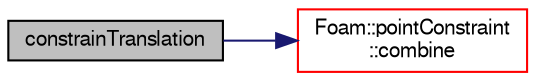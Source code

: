 digraph "constrainTranslation"
{
  bgcolor="transparent";
  edge [fontname="FreeSans",fontsize="10",labelfontname="FreeSans",labelfontsize="10"];
  node [fontname="FreeSans",fontsize="10",shape=record];
  rankdir="LR";
  Node1 [label="constrainTranslation",height=0.2,width=0.4,color="black", fillcolor="grey75", style="filled" fontcolor="black"];
  Node1 -> Node2 [color="midnightblue",fontsize="10",style="solid",fontname="FreeSans"];
  Node2 [label="Foam::pointConstraint\l::combine",height=0.2,width=0.4,color="red",URL="$a01815.html#a095efd16d47ddb55e30cbadf5489777a",tooltip="Combine constraints. "];
}
